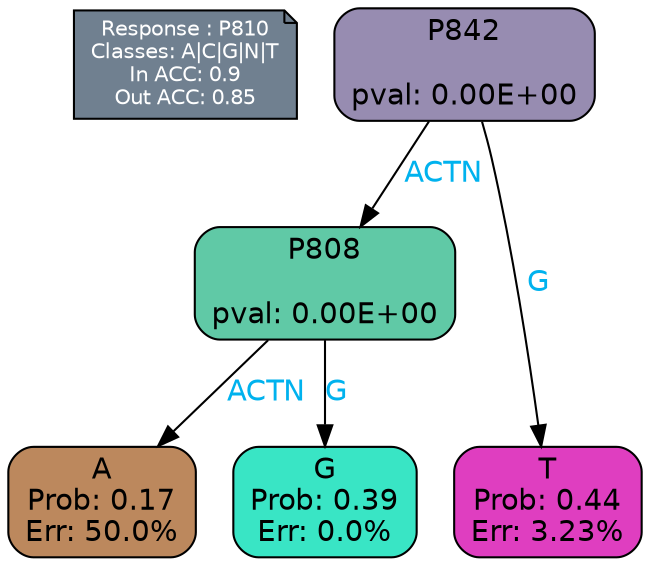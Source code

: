digraph Tree {
node [shape=box, style="filled, rounded", color="black", fontname=helvetica] ;
graph [ranksep=equally, splines=polylines, bgcolor=transparent, dpi=600] ;
edge [fontname=helvetica] ;
LEGEND [label="Response : P810
Classes: A|C|G|N|T
In ACC: 0.9
Out ACC: 0.85
",shape=note,align=left,style=filled,fillcolor="slategray",fontcolor="white",fontsize=10];1 [label="P842

pval: 0.00E+00", fillcolor="#978cb1"] ;
2 [label="P808

pval: 0.00E+00", fillcolor="#60c9a6"] ;
3 [label="A
Prob: 0.17
Err: 50.0%", fillcolor="#bc885d"] ;
4 [label="G
Prob: 0.39
Err: 0.0%", fillcolor="#39e5c5"] ;
5 [label="T
Prob: 0.44
Err: 3.23%", fillcolor="#df3ec0"] ;
1 -> 2 [label="ACTN",fontcolor=deepskyblue2] ;
1 -> 5 [label="G",fontcolor=deepskyblue2] ;
2 -> 3 [label="ACTN",fontcolor=deepskyblue2] ;
2 -> 4 [label="G",fontcolor=deepskyblue2] ;
{rank = same; 3;4;5;}{rank = same; LEGEND;1;}}